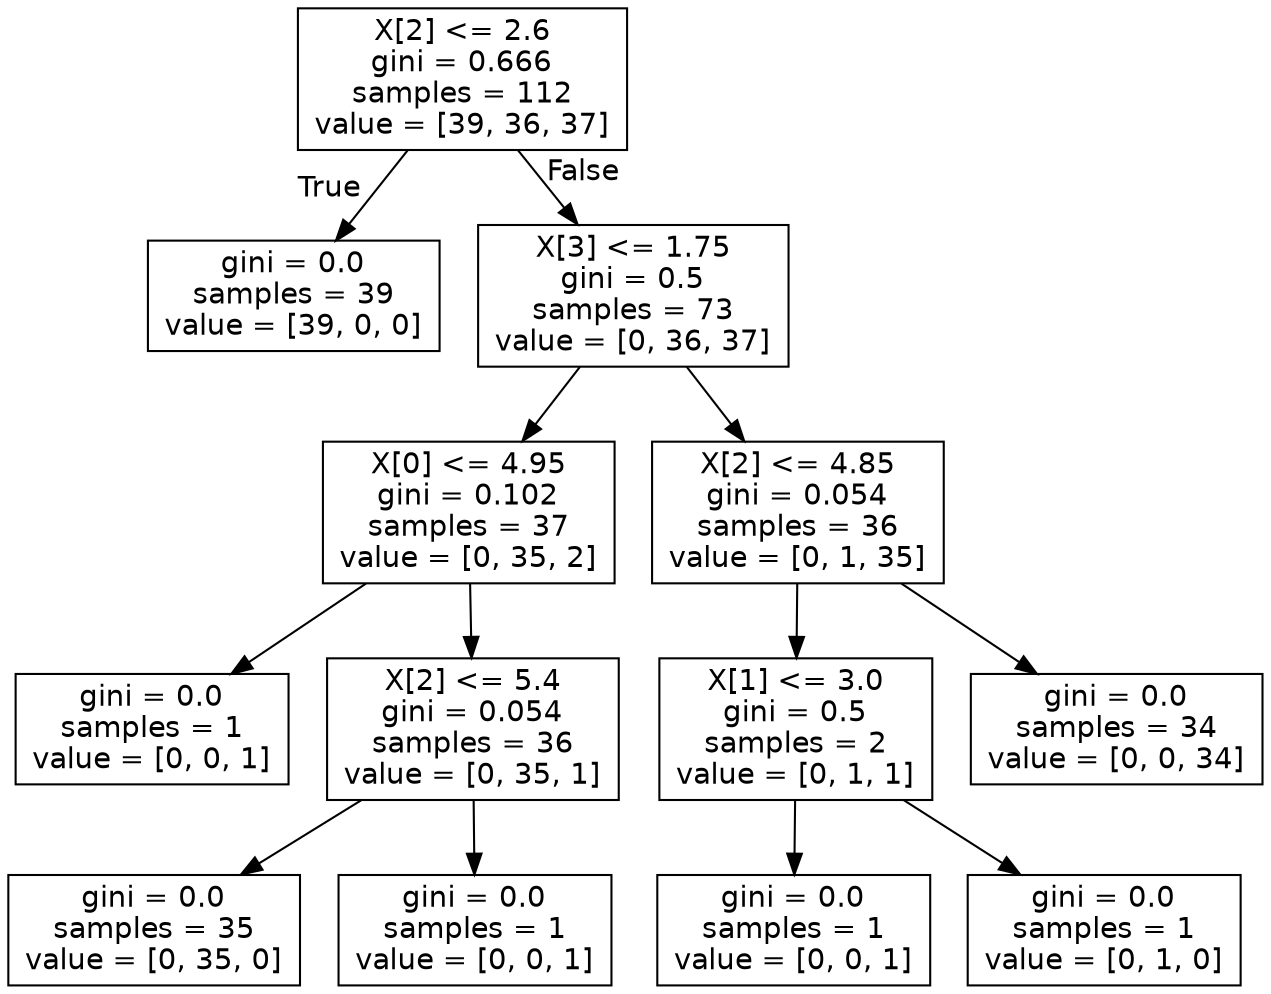 digraph Tree {
node [shape=box, fontname="helvetica"] ;
edge [fontname="helvetica"] ;
0 [label="X[2] <= 2.6\ngini = 0.666\nsamples = 112\nvalue = [39, 36, 37]"] ;
1 [label="gini = 0.0\nsamples = 39\nvalue = [39, 0, 0]"] ;
0 -> 1 [labeldistance=2.5, labelangle=45, headlabel="True"] ;
2 [label="X[3] <= 1.75\ngini = 0.5\nsamples = 73\nvalue = [0, 36, 37]"] ;
0 -> 2 [labeldistance=2.5, labelangle=-45, headlabel="False"] ;
3 [label="X[0] <= 4.95\ngini = 0.102\nsamples = 37\nvalue = [0, 35, 2]"] ;
2 -> 3 ;
4 [label="gini = 0.0\nsamples = 1\nvalue = [0, 0, 1]"] ;
3 -> 4 ;
5 [label="X[2] <= 5.4\ngini = 0.054\nsamples = 36\nvalue = [0, 35, 1]"] ;
3 -> 5 ;
6 [label="gini = 0.0\nsamples = 35\nvalue = [0, 35, 0]"] ;
5 -> 6 ;
7 [label="gini = 0.0\nsamples = 1\nvalue = [0, 0, 1]"] ;
5 -> 7 ;
8 [label="X[2] <= 4.85\ngini = 0.054\nsamples = 36\nvalue = [0, 1, 35]"] ;
2 -> 8 ;
9 [label="X[1] <= 3.0\ngini = 0.5\nsamples = 2\nvalue = [0, 1, 1]"] ;
8 -> 9 ;
10 [label="gini = 0.0\nsamples = 1\nvalue = [0, 0, 1]"] ;
9 -> 10 ;
11 [label="gini = 0.0\nsamples = 1\nvalue = [0, 1, 0]"] ;
9 -> 11 ;
12 [label="gini = 0.0\nsamples = 34\nvalue = [0, 0, 34]"] ;
8 -> 12 ;
}
